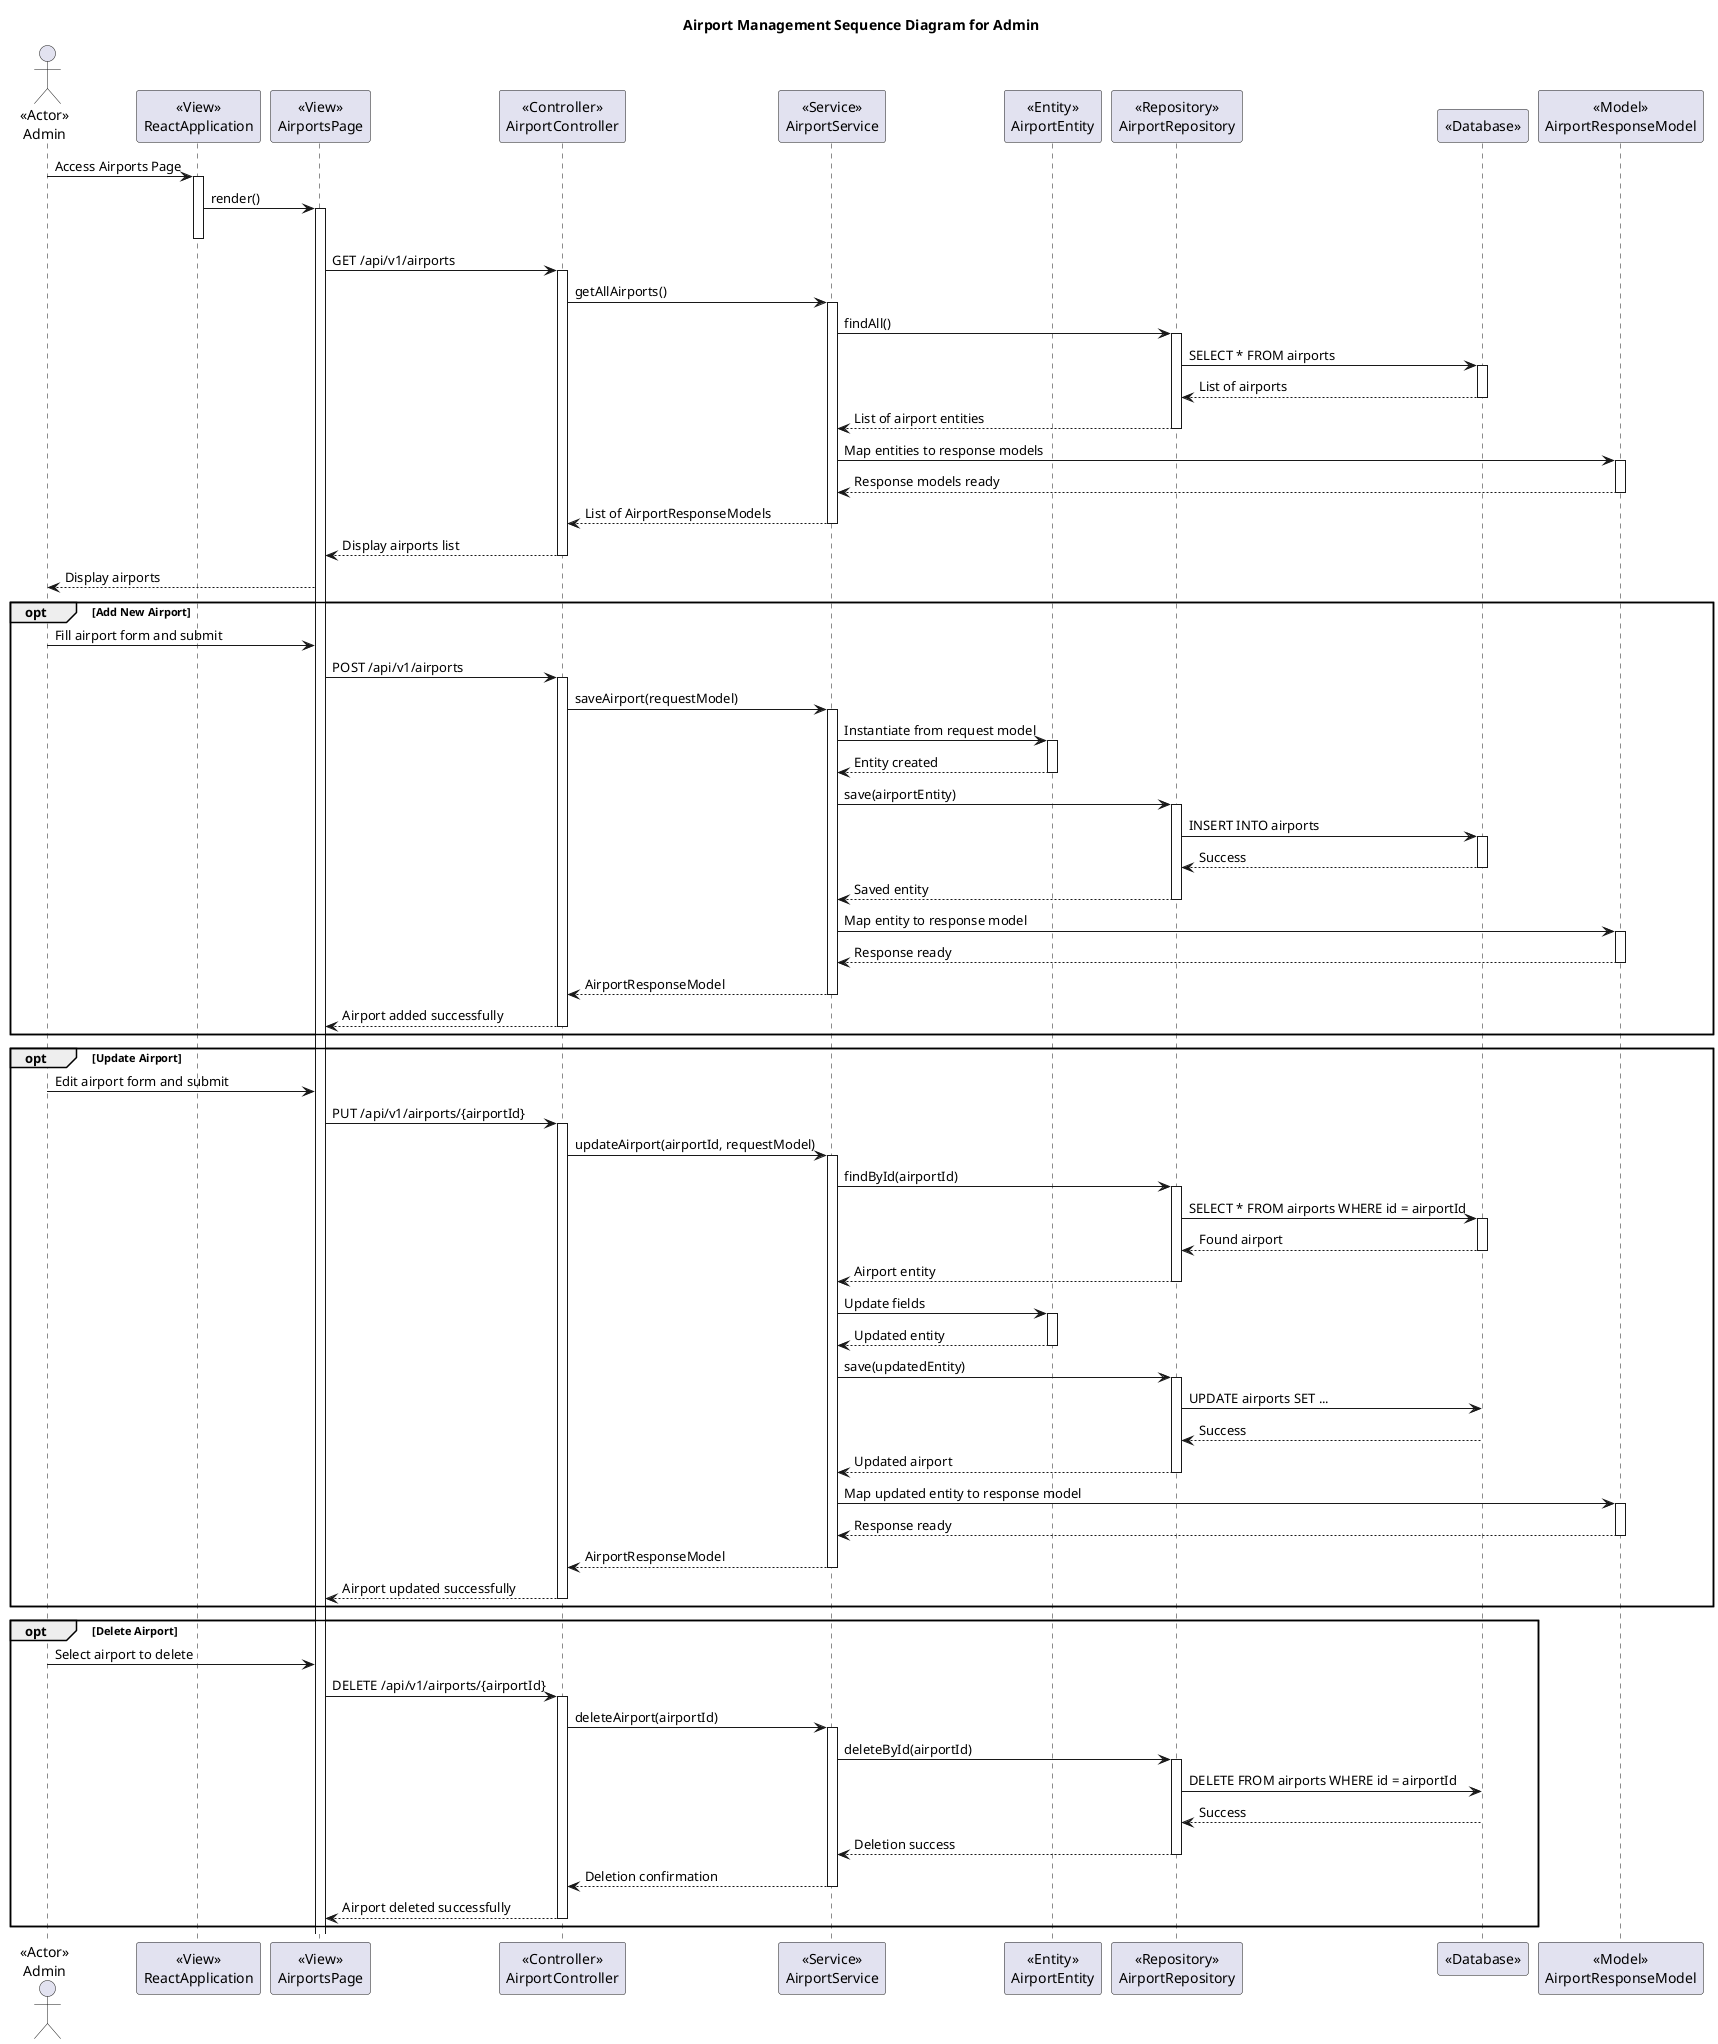 @startuml
title Airport Management Sequence Diagram for Admin

actor Admin as "<<Actor>>\nAdmin"

participant ReactApplication as "<<View>>\nReactApplication"
participant AirportsPage as "<<View>>\nAirportsPage"
participant AirportController as "<<Controller>>\nAirportController"
participant AirportService as "<<Service>>\nAirportService"
participant AirportEntity as "<<Entity>>\nAirportEntity"
participant AirportRepository as "<<Repository>>\nAirportRepository"
participant Database as "<<Database>>"
participant AirportResponseModel as "<<Model>>\nAirportResponseModel"

Admin -> ReactApplication : Access Airports Page
activate ReactApplication

ReactApplication -> AirportsPage : render()
activate AirportsPage
deactivate ReactApplication

AirportsPage -> AirportController : GET /api/v1/airports
activate AirportController

AirportController -> AirportService : getAllAirports()
activate AirportService

AirportService -> AirportRepository : findAll()
activate AirportRepository

AirportRepository -> Database : SELECT * FROM airports
activate Database
Database --> AirportRepository : List of airports
deactivate Database

AirportRepository --> AirportService : List of airport entities
deactivate AirportRepository

AirportService -> AirportResponseModel : Map entities to response models
activate AirportResponseModel
AirportResponseModel --> AirportService : Response models ready
deactivate AirportResponseModel

AirportService --> AirportController : List of AirportResponseModels
deactivate AirportService

AirportController --> AirportsPage : Display airports list
deactivate AirportController

AirportsPage --> Admin : Display airports

opt Add New Airport
    Admin -> AirportsPage : Fill airport form and submit
    AirportsPage -> AirportController : POST /api/v1/airports
    activate AirportController

    AirportController -> AirportService : saveAirport(requestModel)
    activate AirportService

    AirportService -> AirportEntity : Instantiate from request model
    activate AirportEntity
    AirportEntity --> AirportService : Entity created
    deactivate AirportEntity

    AirportService -> AirportRepository : save(airportEntity)
    activate AirportRepository
    AirportRepository -> Database : INSERT INTO airports
    activate Database
    Database --> AirportRepository : Success
    deactivate Database
    AirportRepository --> AirportService : Saved entity
    deactivate AirportRepository

    AirportService -> AirportResponseModel : Map entity to response model
    activate AirportResponseModel
    AirportResponseModel --> AirportService : Response ready
    deactivate AirportResponseModel

    AirportService --> AirportController : AirportResponseModel
    deactivate AirportService

    AirportController --> AirportsPage : Airport added successfully
    deactivate AirportController
end

opt Update Airport
    Admin -> AirportsPage : Edit airport form and submit
    AirportsPage -> AirportController : PUT /api/v1/airports/{airportId}
    activate AirportController

    AirportController -> AirportService : updateAirport(airportId, requestModel)
    activate AirportService

    AirportService -> AirportRepository : findById(airportId)
    activate AirportRepository
    AirportRepository -> Database : SELECT * FROM airports WHERE id = airportId
    activate Database
    Database --> AirportRepository : Found airport
    deactivate Database
    AirportRepository --> AirportService : Airport entity
    deactivate AirportRepository

    AirportService -> AirportEntity : Update fields
    activate AirportEntity
    AirportEntity --> AirportService : Updated entity
    deactivate AirportEntity

    AirportService -> AirportRepository : save(updatedEntity)
    activate AirportRepository
    AirportRepository -> Database : UPDATE airports SET ...
    Database --> AirportRepository : Success
    deactivate Database
    AirportRepository --> AirportService : Updated airport
    deactivate AirportRepository

    AirportService -> AirportResponseModel : Map updated entity to response model
    activate AirportResponseModel
    AirportResponseModel --> AirportService : Response ready
    deactivate AirportResponseModel

    AirportService --> AirportController : AirportResponseModel
    deactivate AirportService

    AirportController --> AirportsPage : Airport updated successfully
    deactivate AirportController
end

opt Delete Airport
    Admin -> AirportsPage : Select airport to delete
    AirportsPage -> AirportController : DELETE /api/v1/airports/{airportId}
    activate AirportController

    AirportController -> AirportService : deleteAirport(airportId)
    activate AirportService

    AirportService -> AirportRepository : deleteById(airportId)
    activate AirportRepository
    AirportRepository -> Database : DELETE FROM airports WHERE id = airportId
    Database --> AirportRepository : Success
    deactivate Database
    AirportRepository --> AirportService : Deletion success
    deactivate AirportRepository

    AirportService --> AirportController : Deletion confirmation
    deactivate AirportService

    AirportController --> AirportsPage : Airport deleted successfully
    deactivate AirportController
end

@enduml
